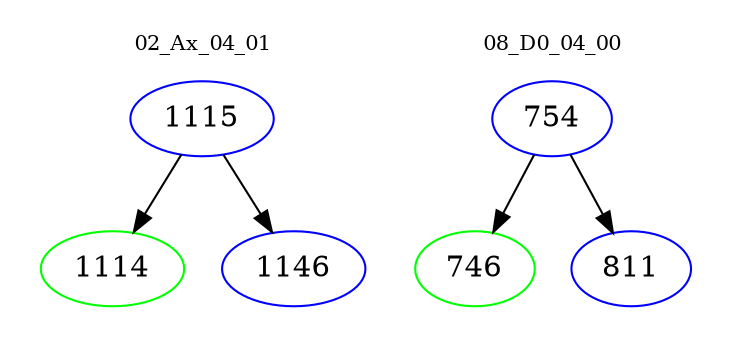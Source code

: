digraph{
subgraph cluster_0 {
color = white
label = "02_Ax_04_01";
fontsize=10;
T0_1115 [label="1115", color="blue"]
T0_1115 -> T0_1114 [color="black"]
T0_1114 [label="1114", color="green"]
T0_1115 -> T0_1146 [color="black"]
T0_1146 [label="1146", color="blue"]
}
subgraph cluster_1 {
color = white
label = "08_D0_04_00";
fontsize=10;
T1_754 [label="754", color="blue"]
T1_754 -> T1_746 [color="black"]
T1_746 [label="746", color="green"]
T1_754 -> T1_811 [color="black"]
T1_811 [label="811", color="blue"]
}
}
